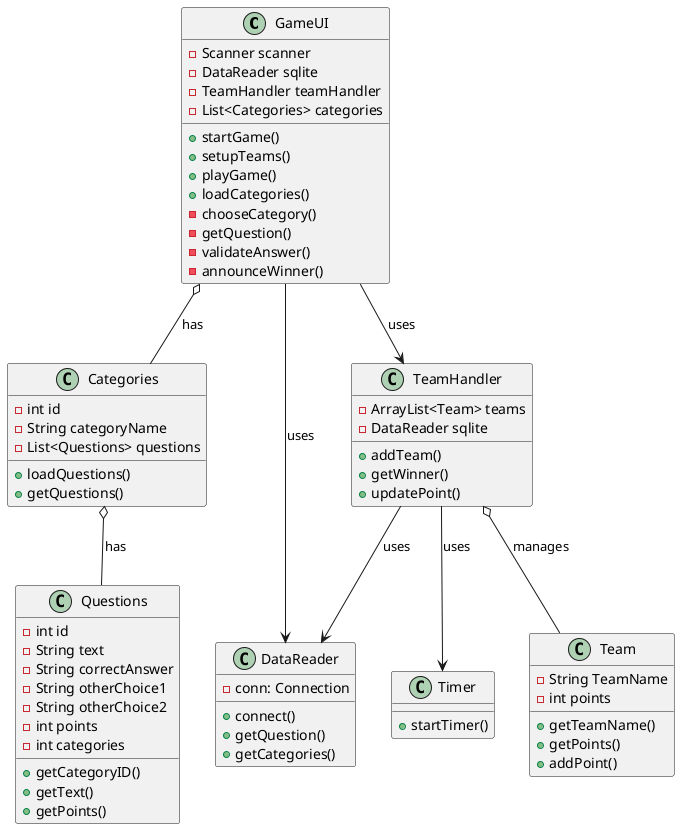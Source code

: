 @startuml

class GameUI {
- Scanner scanner
- DataReader sqlite
- TeamHandler teamHandler
- List<Categories> categories

+ startGame()
+ setupTeams()
+ playGame()
+ loadCategories()
- chooseCategory()
- getQuestion()
- validateAnswer()
- announceWinner()
}

class DataReader {
- conn: Connection
+ connect()
+ getQuestion()
+ getCategories()
}

class Categories {
- int id
- String categoryName
- List<Questions> questions
+ loadQuestions()
+ getQuestions()
}

class Questions {
 - int id
 - String text
 - String correctAnswer
 - String otherChoice1
 - String otherChoice2
 - int points
 - int categories
 + getCategoryID()
 + getText()
 + getPoints()
}

class TeamHandler {
- ArrayList<Team> teams
- DataReader sqlite
+ addTeam()
+ getWinner()
+ updatePoint()
}

class Team {
- String TeamName
- int points
+ getTeamName()
+ getPoints()
+ addPoint()
}

class Timer {
+ startTimer()
}

' Relationer mellem klasser
GameUI --> DataReader : uses
GameUI o-- Categories : has
GameUI --> TeamHandler : uses
TeamHandler o-- Team : manages
TeamHandler --> DataReader : uses
Categories o-- Questions : has
TeamHandler --> Timer : uses

@enduml
